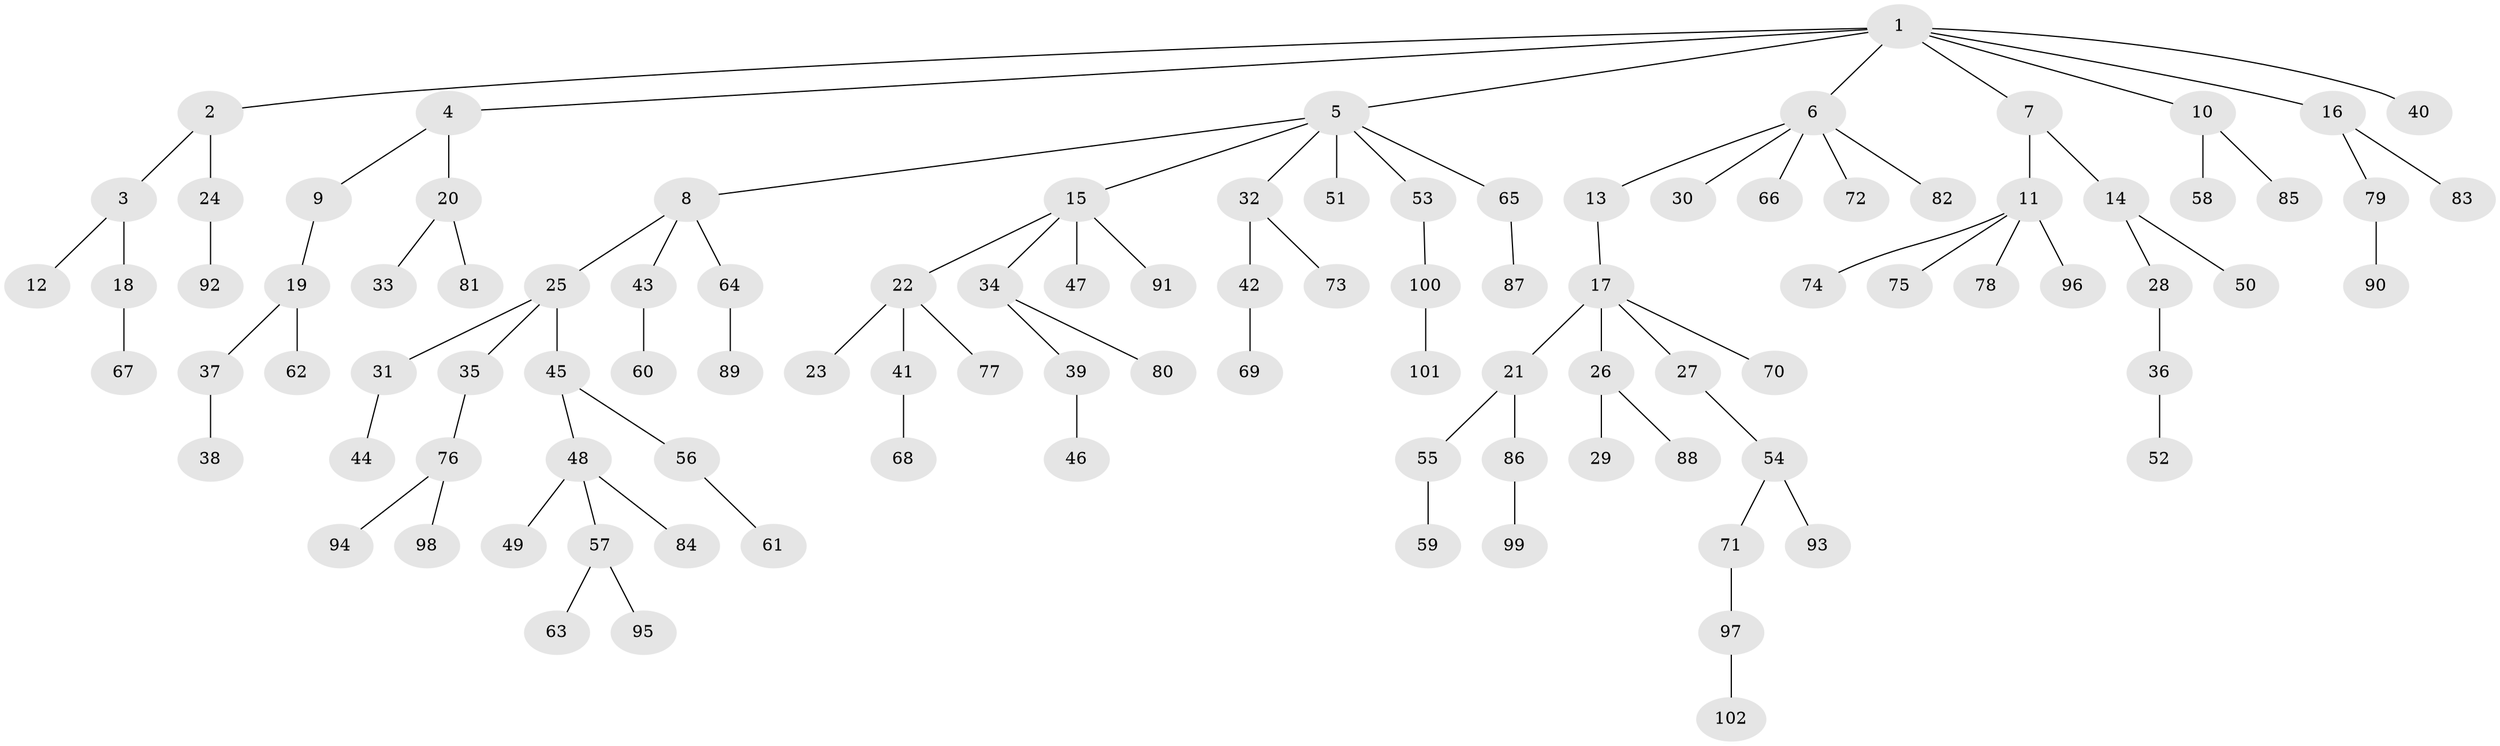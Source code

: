 // coarse degree distribution, {3: 0.125, 2: 0.2916666666666667, 5: 0.027777777777777776, 1: 0.4722222222222222, 4: 0.05555555555555555, 7: 0.013888888888888888, 6: 0.013888888888888888}
// Generated by graph-tools (version 1.1) at 2025/37/03/04/25 23:37:29]
// undirected, 102 vertices, 101 edges
graph export_dot {
  node [color=gray90,style=filled];
  1;
  2;
  3;
  4;
  5;
  6;
  7;
  8;
  9;
  10;
  11;
  12;
  13;
  14;
  15;
  16;
  17;
  18;
  19;
  20;
  21;
  22;
  23;
  24;
  25;
  26;
  27;
  28;
  29;
  30;
  31;
  32;
  33;
  34;
  35;
  36;
  37;
  38;
  39;
  40;
  41;
  42;
  43;
  44;
  45;
  46;
  47;
  48;
  49;
  50;
  51;
  52;
  53;
  54;
  55;
  56;
  57;
  58;
  59;
  60;
  61;
  62;
  63;
  64;
  65;
  66;
  67;
  68;
  69;
  70;
  71;
  72;
  73;
  74;
  75;
  76;
  77;
  78;
  79;
  80;
  81;
  82;
  83;
  84;
  85;
  86;
  87;
  88;
  89;
  90;
  91;
  92;
  93;
  94;
  95;
  96;
  97;
  98;
  99;
  100;
  101;
  102;
  1 -- 2;
  1 -- 4;
  1 -- 5;
  1 -- 6;
  1 -- 7;
  1 -- 10;
  1 -- 16;
  1 -- 40;
  2 -- 3;
  2 -- 24;
  3 -- 12;
  3 -- 18;
  4 -- 9;
  4 -- 20;
  5 -- 8;
  5 -- 15;
  5 -- 32;
  5 -- 51;
  5 -- 53;
  5 -- 65;
  6 -- 13;
  6 -- 30;
  6 -- 66;
  6 -- 72;
  6 -- 82;
  7 -- 11;
  7 -- 14;
  8 -- 25;
  8 -- 43;
  8 -- 64;
  9 -- 19;
  10 -- 58;
  10 -- 85;
  11 -- 74;
  11 -- 75;
  11 -- 78;
  11 -- 96;
  13 -- 17;
  14 -- 28;
  14 -- 50;
  15 -- 22;
  15 -- 34;
  15 -- 47;
  15 -- 91;
  16 -- 79;
  16 -- 83;
  17 -- 21;
  17 -- 26;
  17 -- 27;
  17 -- 70;
  18 -- 67;
  19 -- 37;
  19 -- 62;
  20 -- 33;
  20 -- 81;
  21 -- 55;
  21 -- 86;
  22 -- 23;
  22 -- 41;
  22 -- 77;
  24 -- 92;
  25 -- 31;
  25 -- 35;
  25 -- 45;
  26 -- 29;
  26 -- 88;
  27 -- 54;
  28 -- 36;
  31 -- 44;
  32 -- 42;
  32 -- 73;
  34 -- 39;
  34 -- 80;
  35 -- 76;
  36 -- 52;
  37 -- 38;
  39 -- 46;
  41 -- 68;
  42 -- 69;
  43 -- 60;
  45 -- 48;
  45 -- 56;
  48 -- 49;
  48 -- 57;
  48 -- 84;
  53 -- 100;
  54 -- 71;
  54 -- 93;
  55 -- 59;
  56 -- 61;
  57 -- 63;
  57 -- 95;
  64 -- 89;
  65 -- 87;
  71 -- 97;
  76 -- 94;
  76 -- 98;
  79 -- 90;
  86 -- 99;
  97 -- 102;
  100 -- 101;
}
